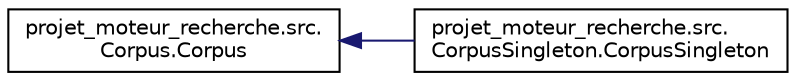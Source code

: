 digraph "Graphical Class Hierarchy"
{
 // LATEX_PDF_SIZE
  edge [fontname="Helvetica",fontsize="10",labelfontname="Helvetica",labelfontsize="10"];
  node [fontname="Helvetica",fontsize="10",shape=record];
  rankdir="LR";
  Node0 [label="projet_moteur_recherche.src.\lCorpus.Corpus",height=0.2,width=0.4,color="black", fillcolor="white", style="filled",URL="$classprojet__moteur__recherche_1_1src_1_1Corpus_1_1Corpus.html",tooltip=" "];
  Node0 -> Node1 [dir="back",color="midnightblue",fontsize="10",style="solid",fontname="Helvetica"];
  Node1 [label="projet_moteur_recherche.src.\lCorpusSingleton.CorpusSingleton",height=0.2,width=0.4,color="black", fillcolor="white", style="filled",URL="$classprojet__moteur__recherche_1_1src_1_1CorpusSingleton_1_1CorpusSingleton.html",tooltip=" "];
}
